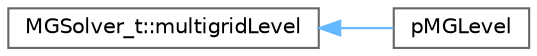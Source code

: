 digraph "Graphical Class Hierarchy"
{
 // LATEX_PDF_SIZE
  bgcolor="transparent";
  edge [fontname=Helvetica,fontsize=10,labelfontname=Helvetica,labelfontsize=10];
  node [fontname=Helvetica,fontsize=10,shape=box,height=0.2,width=0.4];
  rankdir="LR";
  Node0 [id="Node000000",label="MGSolver_t::multigridLevel",height=0.2,width=0.4,color="grey40", fillcolor="white", style="filled",URL="$classMGSolver__t_1_1multigridLevel.html",tooltip=" "];
  Node0 -> Node1 [id="edge1_Node000000_Node000001",dir="back",color="steelblue1",style="solid",tooltip=" "];
  Node1 [id="Node000001",label="pMGLevel",height=0.2,width=0.4,color="grey40", fillcolor="white", style="filled",URL="$classpMGLevel.html",tooltip=" "];
}
